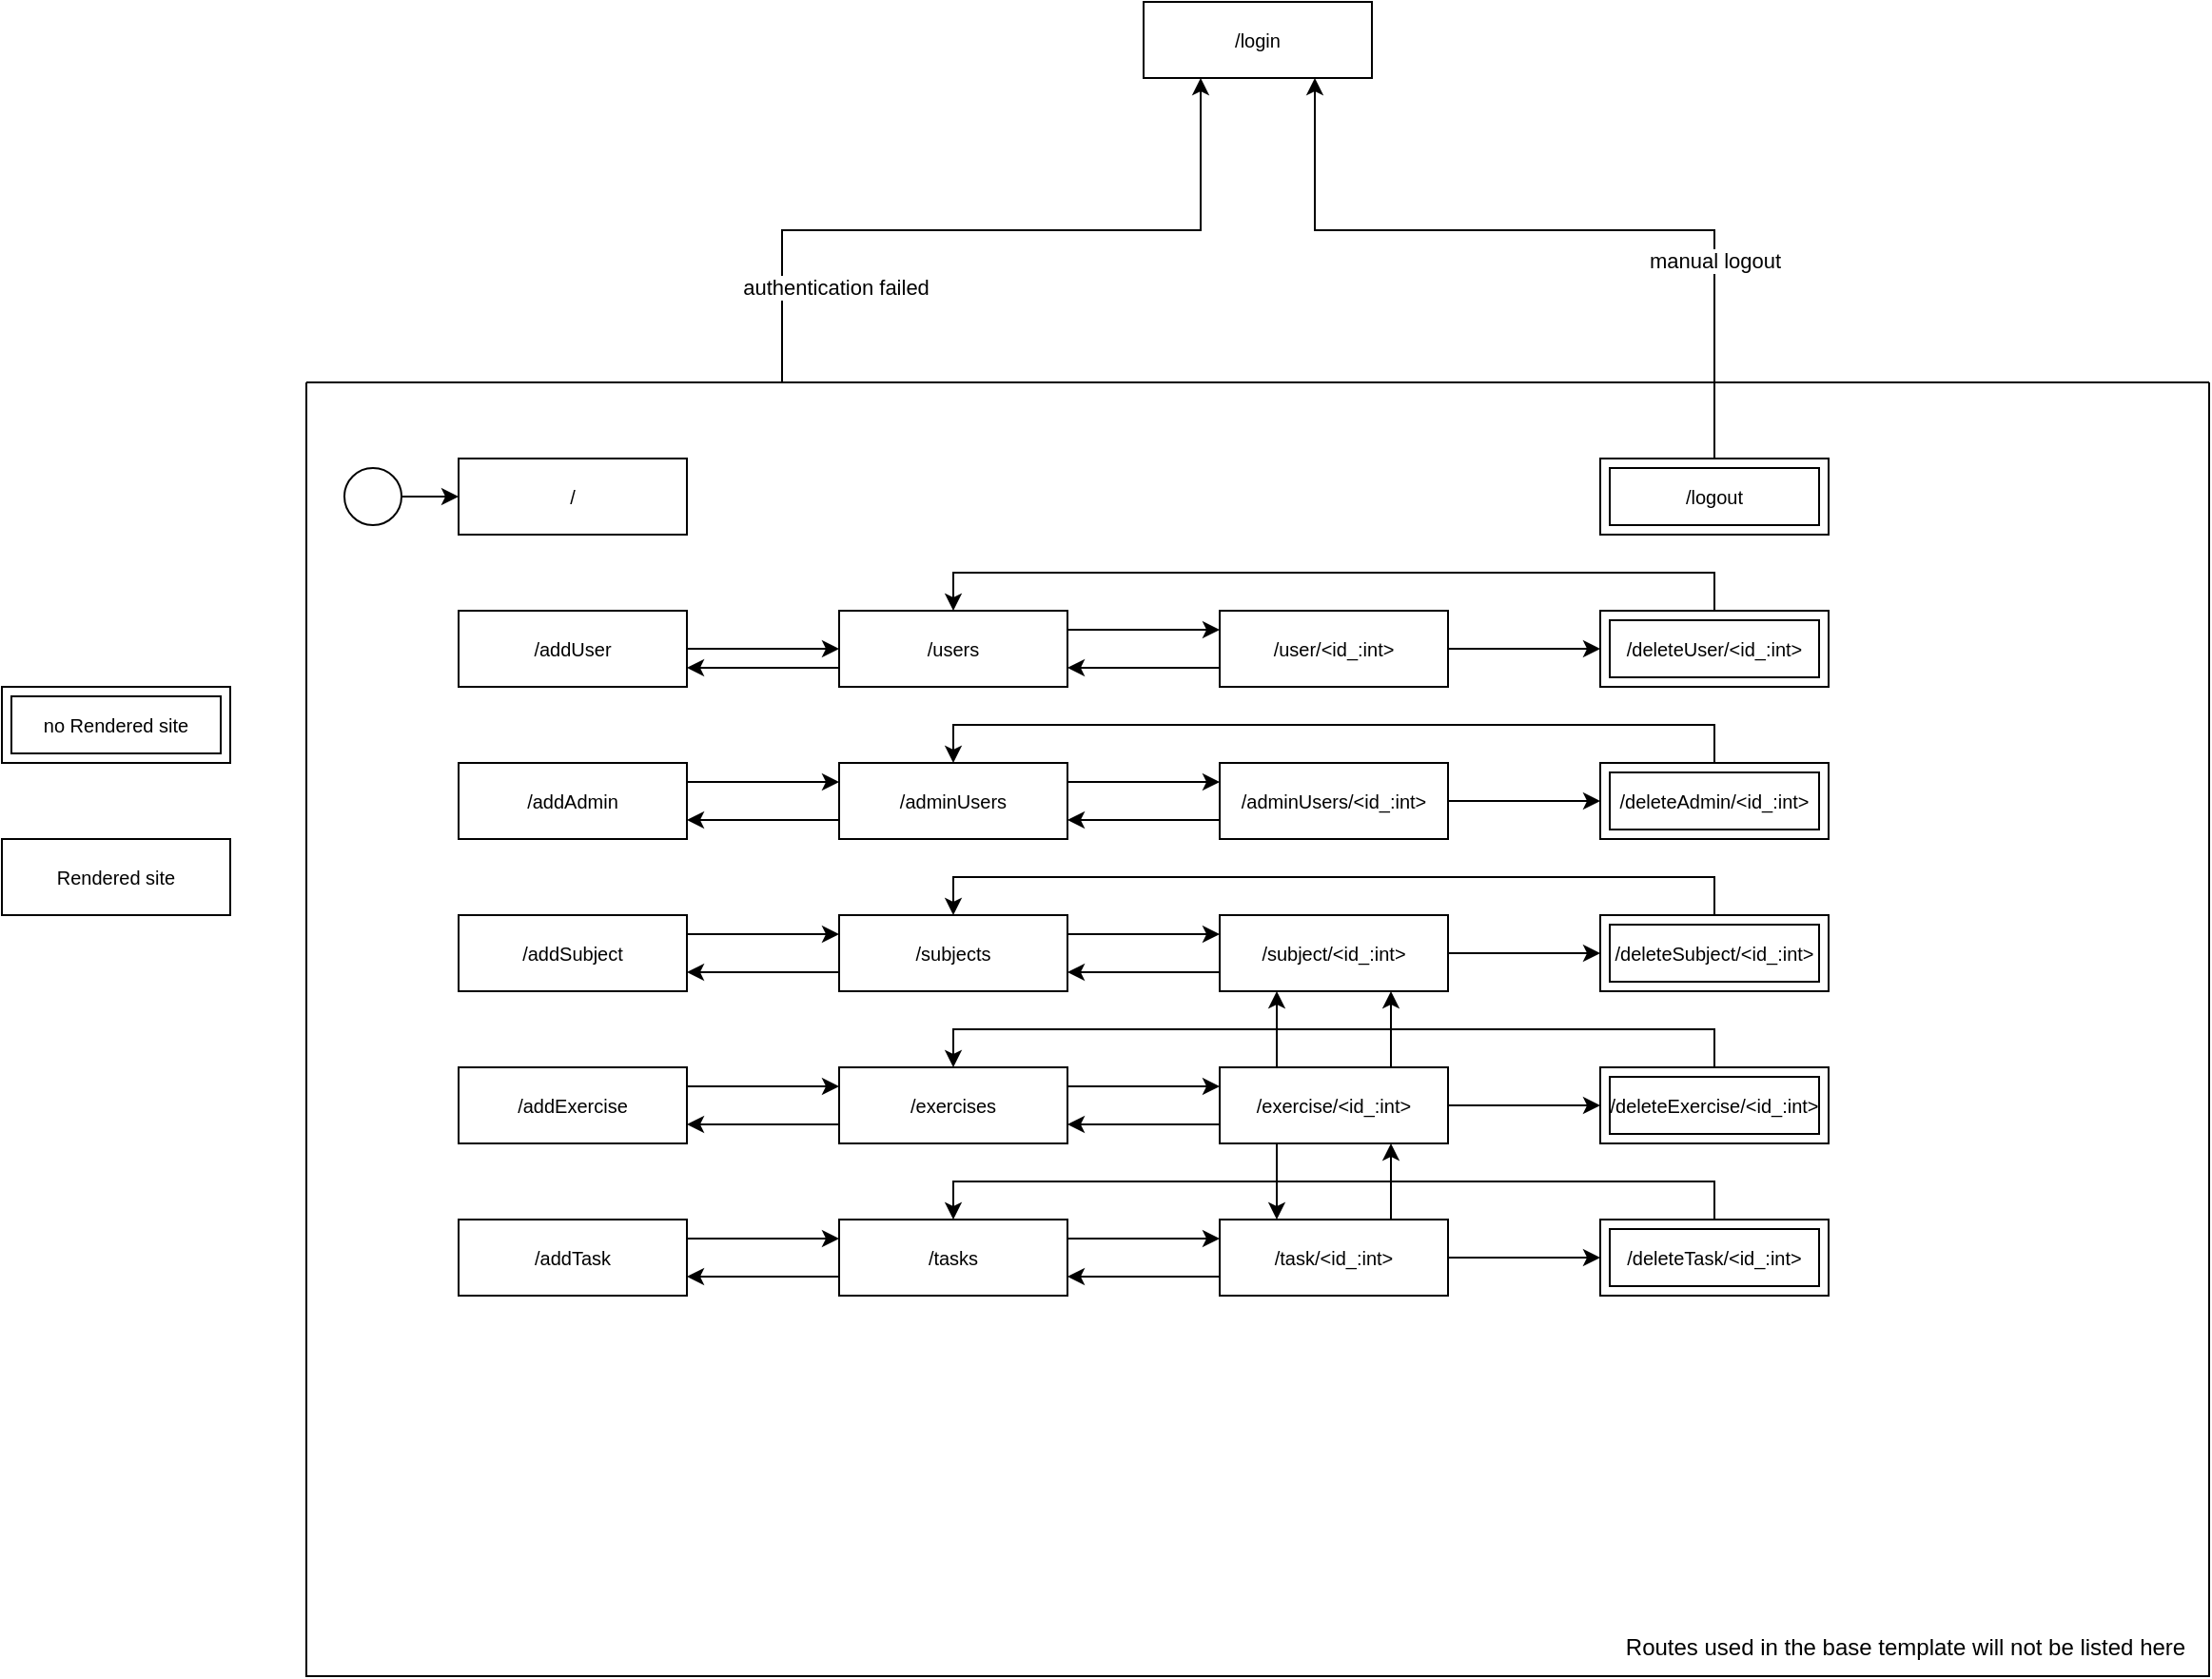 <mxfile version="22.1.2" type="device">
  <diagram name="Seite-1" id="cxQT5OqkQS1NuZ_NjJlK">
    <mxGraphModel dx="1728" dy="915" grid="1" gridSize="10" guides="1" tooltips="1" connect="1" arrows="1" fold="1" page="1" pageScale="1" pageWidth="827" pageHeight="1169" math="0" shadow="0">
      <root>
        <mxCell id="0" />
        <mxCell id="1" parent="0" />
        <mxCell id="LWds2frH-b3ze7NJfMs8-12" style="edgeStyle=orthogonalEdgeStyle;rounded=0;orthogonalLoop=1;jettySize=auto;html=1;entryX=0.25;entryY=1;entryDx=0;entryDy=0;exitX=0.25;exitY=0;exitDx=0;exitDy=0;endSize=6;jumpSize=1;jumpStyle=line;" edge="1" parent="1" source="LWds2frH-b3ze7NJfMs8-3" target="LWds2frH-b3ze7NJfMs8-5">
          <mxGeometry relative="1" as="geometry" />
        </mxCell>
        <mxCell id="LWds2frH-b3ze7NJfMs8-13" value="authentication failed" style="edgeLabel;html=1;align=center;verticalAlign=middle;resizable=0;points=[];" vertex="1" connectable="0" parent="LWds2frH-b3ze7NJfMs8-12">
          <mxGeometry x="0.168" relative="1" as="geometry">
            <mxPoint x="-114" y="30" as="offset" />
          </mxGeometry>
        </mxCell>
        <mxCell id="LWds2frH-b3ze7NJfMs8-3" value="" style="swimlane;startSize=0;" vertex="1" parent="1">
          <mxGeometry x="160" y="280" width="1000" height="680" as="geometry" />
        </mxCell>
        <mxCell id="LWds2frH-b3ze7NJfMs8-4" value="&lt;font style=&quot;font-size: 10px;&quot;&gt;/&lt;/font&gt;" style="rounded=0;whiteSpace=wrap;html=1;" vertex="1" parent="LWds2frH-b3ze7NJfMs8-3">
          <mxGeometry x="80" y="40" width="120" height="40" as="geometry" />
        </mxCell>
        <mxCell id="LWds2frH-b3ze7NJfMs8-14" value="&lt;font style=&quot;font-size: 10px;&quot;&gt;/logout&lt;/font&gt;" style="shape=ext;margin=3;double=1;whiteSpace=wrap;html=1;align=center;" vertex="1" parent="LWds2frH-b3ze7NJfMs8-3">
          <mxGeometry x="680" y="40" width="120" height="40" as="geometry" />
        </mxCell>
        <mxCell id="LWds2frH-b3ze7NJfMs8-18" style="edgeStyle=orthogonalEdgeStyle;rounded=0;orthogonalLoop=1;jettySize=auto;html=1;entryX=0;entryY=0.5;entryDx=0;entryDy=0;" edge="1" parent="LWds2frH-b3ze7NJfMs8-3" source="LWds2frH-b3ze7NJfMs8-17" target="LWds2frH-b3ze7NJfMs8-4">
          <mxGeometry relative="1" as="geometry" />
        </mxCell>
        <mxCell id="LWds2frH-b3ze7NJfMs8-17" value="" style="ellipse;whiteSpace=wrap;html=1;aspect=fixed;" vertex="1" parent="LWds2frH-b3ze7NJfMs8-3">
          <mxGeometry x="20" y="45" width="30" height="30" as="geometry" />
        </mxCell>
        <mxCell id="LWds2frH-b3ze7NJfMs8-21" style="edgeStyle=orthogonalEdgeStyle;rounded=0;orthogonalLoop=1;jettySize=auto;html=1;entryX=0;entryY=0.25;entryDx=0;entryDy=0;exitX=1;exitY=0.25;exitDx=0;exitDy=0;" edge="1" parent="LWds2frH-b3ze7NJfMs8-3" source="LWds2frH-b3ze7NJfMs8-19" target="LWds2frH-b3ze7NJfMs8-20">
          <mxGeometry relative="1" as="geometry" />
        </mxCell>
        <mxCell id="LWds2frH-b3ze7NJfMs8-58" style="edgeStyle=orthogonalEdgeStyle;rounded=0;orthogonalLoop=1;jettySize=auto;html=1;exitX=0;exitY=0.75;exitDx=0;exitDy=0;entryX=1;entryY=0.75;entryDx=0;entryDy=0;" edge="1" parent="LWds2frH-b3ze7NJfMs8-3" source="LWds2frH-b3ze7NJfMs8-19" target="LWds2frH-b3ze7NJfMs8-30">
          <mxGeometry relative="1" as="geometry" />
        </mxCell>
        <mxCell id="LWds2frH-b3ze7NJfMs8-19" value="&lt;font style=&quot;font-size: 10px;&quot;&gt;/users&lt;/font&gt;" style="whiteSpace=wrap;html=1;align=center;" vertex="1" parent="LWds2frH-b3ze7NJfMs8-3">
          <mxGeometry x="280" y="120" width="120" height="40" as="geometry" />
        </mxCell>
        <mxCell id="LWds2frH-b3ze7NJfMs8-22" style="edgeStyle=orthogonalEdgeStyle;rounded=0;orthogonalLoop=1;jettySize=auto;html=1;entryX=1;entryY=0.75;entryDx=0;entryDy=0;exitX=0;exitY=0.75;exitDx=0;exitDy=0;" edge="1" parent="LWds2frH-b3ze7NJfMs8-3" source="LWds2frH-b3ze7NJfMs8-20" target="LWds2frH-b3ze7NJfMs8-19">
          <mxGeometry relative="1" as="geometry" />
        </mxCell>
        <mxCell id="LWds2frH-b3ze7NJfMs8-75" style="edgeStyle=orthogonalEdgeStyle;rounded=0;orthogonalLoop=1;jettySize=auto;html=1;entryX=0;entryY=0.5;entryDx=0;entryDy=0;" edge="1" parent="LWds2frH-b3ze7NJfMs8-3" source="LWds2frH-b3ze7NJfMs8-20" target="LWds2frH-b3ze7NJfMs8-66">
          <mxGeometry relative="1" as="geometry" />
        </mxCell>
        <mxCell id="LWds2frH-b3ze7NJfMs8-20" value="&lt;font style=&quot;font-size: 10px;&quot;&gt;/user/&amp;lt;id_:int&amp;gt;&lt;/font&gt;" style="whiteSpace=wrap;html=1;align=center;" vertex="1" parent="LWds2frH-b3ze7NJfMs8-3">
          <mxGeometry x="480" y="120" width="120" height="40" as="geometry" />
        </mxCell>
        <mxCell id="LWds2frH-b3ze7NJfMs8-27" style="edgeStyle=orthogonalEdgeStyle;rounded=0;orthogonalLoop=1;jettySize=auto;html=1;entryX=0;entryY=0.25;entryDx=0;entryDy=0;exitX=1;exitY=0.25;exitDx=0;exitDy=0;" edge="1" parent="LWds2frH-b3ze7NJfMs8-3" source="LWds2frH-b3ze7NJfMs8-24" target="LWds2frH-b3ze7NJfMs8-25">
          <mxGeometry relative="1" as="geometry" />
        </mxCell>
        <mxCell id="LWds2frH-b3ze7NJfMs8-59" style="edgeStyle=orthogonalEdgeStyle;rounded=0;orthogonalLoop=1;jettySize=auto;html=1;exitX=0;exitY=0.75;exitDx=0;exitDy=0;entryX=1;entryY=0.75;entryDx=0;entryDy=0;" edge="1" parent="LWds2frH-b3ze7NJfMs8-3" source="LWds2frH-b3ze7NJfMs8-24" target="LWds2frH-b3ze7NJfMs8-33">
          <mxGeometry relative="1" as="geometry" />
        </mxCell>
        <mxCell id="LWds2frH-b3ze7NJfMs8-24" value="&lt;font style=&quot;font-size: 10px;&quot;&gt;/adminUsers&lt;/font&gt;" style="whiteSpace=wrap;html=1;align=center;" vertex="1" parent="LWds2frH-b3ze7NJfMs8-3">
          <mxGeometry x="280" y="200" width="120" height="40" as="geometry" />
        </mxCell>
        <mxCell id="LWds2frH-b3ze7NJfMs8-28" style="edgeStyle=orthogonalEdgeStyle;rounded=0;orthogonalLoop=1;jettySize=auto;html=1;entryX=1;entryY=0.75;entryDx=0;entryDy=0;exitX=0;exitY=0.75;exitDx=0;exitDy=0;" edge="1" parent="LWds2frH-b3ze7NJfMs8-3" source="LWds2frH-b3ze7NJfMs8-25" target="LWds2frH-b3ze7NJfMs8-24">
          <mxGeometry relative="1" as="geometry" />
        </mxCell>
        <mxCell id="LWds2frH-b3ze7NJfMs8-74" style="edgeStyle=orthogonalEdgeStyle;rounded=0;orthogonalLoop=1;jettySize=auto;html=1;entryX=0;entryY=0.5;entryDx=0;entryDy=0;" edge="1" parent="LWds2frH-b3ze7NJfMs8-3" source="LWds2frH-b3ze7NJfMs8-25" target="LWds2frH-b3ze7NJfMs8-67">
          <mxGeometry relative="1" as="geometry" />
        </mxCell>
        <mxCell id="LWds2frH-b3ze7NJfMs8-25" value="&lt;font style=&quot;font-size: 10px;&quot;&gt;/adminUsers/&amp;lt;id_:int&amp;gt;&lt;/font&gt;" style="whiteSpace=wrap;html=1;align=center;" vertex="1" parent="LWds2frH-b3ze7NJfMs8-3">
          <mxGeometry x="480" y="200" width="120" height="40" as="geometry" />
        </mxCell>
        <mxCell id="LWds2frH-b3ze7NJfMs8-31" style="edgeStyle=orthogonalEdgeStyle;rounded=0;orthogonalLoop=1;jettySize=auto;html=1;entryX=0;entryY=0.5;entryDx=0;entryDy=0;" edge="1" parent="LWds2frH-b3ze7NJfMs8-3" source="LWds2frH-b3ze7NJfMs8-30" target="LWds2frH-b3ze7NJfMs8-19">
          <mxGeometry relative="1" as="geometry" />
        </mxCell>
        <mxCell id="LWds2frH-b3ze7NJfMs8-30" value="&lt;font style=&quot;font-size: 10px;&quot;&gt;/addUser&lt;/font&gt;" style="whiteSpace=wrap;html=1;align=center;" vertex="1" parent="LWds2frH-b3ze7NJfMs8-3">
          <mxGeometry x="80" y="120" width="120" height="40" as="geometry" />
        </mxCell>
        <mxCell id="LWds2frH-b3ze7NJfMs8-34" style="edgeStyle=orthogonalEdgeStyle;rounded=0;orthogonalLoop=1;jettySize=auto;html=1;entryX=0;entryY=0.25;entryDx=0;entryDy=0;exitX=1;exitY=0.25;exitDx=0;exitDy=0;" edge="1" parent="LWds2frH-b3ze7NJfMs8-3" source="LWds2frH-b3ze7NJfMs8-33" target="LWds2frH-b3ze7NJfMs8-24">
          <mxGeometry relative="1" as="geometry" />
        </mxCell>
        <mxCell id="LWds2frH-b3ze7NJfMs8-33" value="&lt;font style=&quot;font-size: 10px;&quot;&gt;/addAdmin&lt;/font&gt;" style="whiteSpace=wrap;html=1;align=center;" vertex="1" parent="LWds2frH-b3ze7NJfMs8-3">
          <mxGeometry x="80" y="200" width="120" height="40" as="geometry" />
        </mxCell>
        <mxCell id="LWds2frH-b3ze7NJfMs8-60" style="edgeStyle=orthogonalEdgeStyle;rounded=0;orthogonalLoop=1;jettySize=auto;html=1;exitX=0;exitY=0.75;exitDx=0;exitDy=0;entryX=1;entryY=0.75;entryDx=0;entryDy=0;" edge="1" parent="LWds2frH-b3ze7NJfMs8-3" source="LWds2frH-b3ze7NJfMs8-36" target="LWds2frH-b3ze7NJfMs8-40">
          <mxGeometry relative="1" as="geometry" />
        </mxCell>
        <mxCell id="LWds2frH-b3ze7NJfMs8-36" value="&lt;span style=&quot;font-size: 10px;&quot;&gt;/subjects&lt;/span&gt;" style="whiteSpace=wrap;html=1;align=center;" vertex="1" parent="LWds2frH-b3ze7NJfMs8-3">
          <mxGeometry x="280" y="280" width="120" height="40" as="geometry" />
        </mxCell>
        <mxCell id="LWds2frH-b3ze7NJfMs8-37" style="edgeStyle=orthogonalEdgeStyle;rounded=0;orthogonalLoop=1;jettySize=auto;html=1;entryX=1;entryY=0.75;entryDx=0;entryDy=0;exitX=0;exitY=0.75;exitDx=0;exitDy=0;" edge="1" parent="LWds2frH-b3ze7NJfMs8-3" source="LWds2frH-b3ze7NJfMs8-38" target="LWds2frH-b3ze7NJfMs8-36">
          <mxGeometry relative="1" as="geometry" />
        </mxCell>
        <mxCell id="LWds2frH-b3ze7NJfMs8-73" style="edgeStyle=orthogonalEdgeStyle;rounded=0;orthogonalLoop=1;jettySize=auto;html=1;entryX=0;entryY=0.5;entryDx=0;entryDy=0;" edge="1" parent="LWds2frH-b3ze7NJfMs8-3" source="LWds2frH-b3ze7NJfMs8-38" target="LWds2frH-b3ze7NJfMs8-68">
          <mxGeometry relative="1" as="geometry" />
        </mxCell>
        <mxCell id="LWds2frH-b3ze7NJfMs8-38" value="&lt;font style=&quot;font-size: 10px;&quot;&gt;/subject/&amp;lt;id_:int&amp;gt;&lt;/font&gt;" style="whiteSpace=wrap;html=1;align=center;" vertex="1" parent="LWds2frH-b3ze7NJfMs8-3">
          <mxGeometry x="480" y="280" width="120" height="40" as="geometry" />
        </mxCell>
        <mxCell id="LWds2frH-b3ze7NJfMs8-35" style="edgeStyle=orthogonalEdgeStyle;rounded=0;orthogonalLoop=1;jettySize=auto;html=1;entryX=0;entryY=0.25;entryDx=0;entryDy=0;exitX=1;exitY=0.25;exitDx=0;exitDy=0;" edge="1" parent="LWds2frH-b3ze7NJfMs8-3" source="LWds2frH-b3ze7NJfMs8-36" target="LWds2frH-b3ze7NJfMs8-38">
          <mxGeometry relative="1" as="geometry" />
        </mxCell>
        <mxCell id="LWds2frH-b3ze7NJfMs8-39" style="edgeStyle=orthogonalEdgeStyle;rounded=0;orthogonalLoop=1;jettySize=auto;html=1;entryX=0;entryY=0.25;entryDx=0;entryDy=0;exitX=1;exitY=0.25;exitDx=0;exitDy=0;" edge="1" parent="LWds2frH-b3ze7NJfMs8-3" source="LWds2frH-b3ze7NJfMs8-40" target="LWds2frH-b3ze7NJfMs8-36">
          <mxGeometry relative="1" as="geometry" />
        </mxCell>
        <mxCell id="LWds2frH-b3ze7NJfMs8-40" value="&lt;font style=&quot;font-size: 10px;&quot;&gt;/addSubject&lt;/font&gt;" style="whiteSpace=wrap;html=1;align=center;" vertex="1" parent="LWds2frH-b3ze7NJfMs8-3">
          <mxGeometry x="80" y="280" width="120" height="40" as="geometry" />
        </mxCell>
        <mxCell id="LWds2frH-b3ze7NJfMs8-61" style="edgeStyle=orthogonalEdgeStyle;rounded=0;orthogonalLoop=1;jettySize=auto;html=1;exitX=0;exitY=0.75;exitDx=0;exitDy=0;entryX=1;entryY=0.75;entryDx=0;entryDy=0;" edge="1" parent="LWds2frH-b3ze7NJfMs8-3" source="LWds2frH-b3ze7NJfMs8-42" target="LWds2frH-b3ze7NJfMs8-46">
          <mxGeometry relative="1" as="geometry" />
        </mxCell>
        <mxCell id="LWds2frH-b3ze7NJfMs8-42" value="&lt;font style=&quot;font-size: 10px;&quot;&gt;/exercises&lt;/font&gt;" style="whiteSpace=wrap;html=1;align=center;" vertex="1" parent="LWds2frH-b3ze7NJfMs8-3">
          <mxGeometry x="280" y="360" width="120" height="40" as="geometry" />
        </mxCell>
        <mxCell id="LWds2frH-b3ze7NJfMs8-43" style="edgeStyle=orthogonalEdgeStyle;rounded=0;orthogonalLoop=1;jettySize=auto;html=1;entryX=1;entryY=0.75;entryDx=0;entryDy=0;exitX=0;exitY=0.75;exitDx=0;exitDy=0;" edge="1" parent="LWds2frH-b3ze7NJfMs8-3" source="LWds2frH-b3ze7NJfMs8-44" target="LWds2frH-b3ze7NJfMs8-42">
          <mxGeometry relative="1" as="geometry" />
        </mxCell>
        <mxCell id="LWds2frH-b3ze7NJfMs8-72" style="edgeStyle=orthogonalEdgeStyle;rounded=0;orthogonalLoop=1;jettySize=auto;html=1;entryX=0;entryY=0.5;entryDx=0;entryDy=0;" edge="1" parent="LWds2frH-b3ze7NJfMs8-3" source="LWds2frH-b3ze7NJfMs8-44" target="LWds2frH-b3ze7NJfMs8-69">
          <mxGeometry relative="1" as="geometry" />
        </mxCell>
        <mxCell id="LWds2frH-b3ze7NJfMs8-44" value="&lt;font style=&quot;font-size: 10px;&quot;&gt;/exercise/&amp;lt;id_:int&amp;gt;&lt;/font&gt;" style="whiteSpace=wrap;html=1;align=center;" vertex="1" parent="LWds2frH-b3ze7NJfMs8-3">
          <mxGeometry x="480" y="360" width="120" height="40" as="geometry" />
        </mxCell>
        <mxCell id="LWds2frH-b3ze7NJfMs8-41" style="edgeStyle=orthogonalEdgeStyle;rounded=0;orthogonalLoop=1;jettySize=auto;html=1;entryX=0;entryY=0.25;entryDx=0;entryDy=0;exitX=1;exitY=0.25;exitDx=0;exitDy=0;" edge="1" parent="LWds2frH-b3ze7NJfMs8-3" source="LWds2frH-b3ze7NJfMs8-42" target="LWds2frH-b3ze7NJfMs8-44">
          <mxGeometry relative="1" as="geometry" />
        </mxCell>
        <mxCell id="LWds2frH-b3ze7NJfMs8-45" style="edgeStyle=orthogonalEdgeStyle;rounded=0;orthogonalLoop=1;jettySize=auto;html=1;entryX=0;entryY=0.25;entryDx=0;entryDy=0;exitX=1;exitY=0.25;exitDx=0;exitDy=0;" edge="1" parent="LWds2frH-b3ze7NJfMs8-3" source="LWds2frH-b3ze7NJfMs8-46" target="LWds2frH-b3ze7NJfMs8-42">
          <mxGeometry relative="1" as="geometry" />
        </mxCell>
        <mxCell id="LWds2frH-b3ze7NJfMs8-46" value="&lt;font style=&quot;font-size: 10px;&quot;&gt;/addExercise&lt;/font&gt;" style="whiteSpace=wrap;html=1;align=center;" vertex="1" parent="LWds2frH-b3ze7NJfMs8-3">
          <mxGeometry x="80" y="360" width="120" height="40" as="geometry" />
        </mxCell>
        <mxCell id="LWds2frH-b3ze7NJfMs8-62" style="edgeStyle=orthogonalEdgeStyle;rounded=0;orthogonalLoop=1;jettySize=auto;html=1;exitX=0;exitY=0.75;exitDx=0;exitDy=0;entryX=1;entryY=0.75;entryDx=0;entryDy=0;" edge="1" parent="LWds2frH-b3ze7NJfMs8-3" source="LWds2frH-b3ze7NJfMs8-47" target="LWds2frH-b3ze7NJfMs8-52">
          <mxGeometry relative="1" as="geometry" />
        </mxCell>
        <mxCell id="LWds2frH-b3ze7NJfMs8-47" value="&lt;font style=&quot;font-size: 10px;&quot;&gt;/tasks&lt;/font&gt;" style="whiteSpace=wrap;html=1;align=center;" vertex="1" parent="LWds2frH-b3ze7NJfMs8-3">
          <mxGeometry x="280" y="440" width="120" height="40" as="geometry" />
        </mxCell>
        <mxCell id="LWds2frH-b3ze7NJfMs8-48" style="edgeStyle=orthogonalEdgeStyle;rounded=0;orthogonalLoop=1;jettySize=auto;html=1;entryX=1;entryY=0.75;entryDx=0;entryDy=0;exitX=0;exitY=0.75;exitDx=0;exitDy=0;" edge="1" parent="LWds2frH-b3ze7NJfMs8-3" source="LWds2frH-b3ze7NJfMs8-49" target="LWds2frH-b3ze7NJfMs8-47">
          <mxGeometry relative="1" as="geometry" />
        </mxCell>
        <mxCell id="LWds2frH-b3ze7NJfMs8-53" style="edgeStyle=orthogonalEdgeStyle;rounded=0;orthogonalLoop=1;jettySize=auto;html=1;entryX=0.75;entryY=1;entryDx=0;entryDy=0;exitX=0.75;exitY=0;exitDx=0;exitDy=0;" edge="1" parent="LWds2frH-b3ze7NJfMs8-3" source="LWds2frH-b3ze7NJfMs8-49" target="LWds2frH-b3ze7NJfMs8-44">
          <mxGeometry relative="1" as="geometry" />
        </mxCell>
        <mxCell id="LWds2frH-b3ze7NJfMs8-71" style="edgeStyle=orthogonalEdgeStyle;rounded=0;orthogonalLoop=1;jettySize=auto;html=1;entryX=0;entryY=0.5;entryDx=0;entryDy=0;" edge="1" parent="LWds2frH-b3ze7NJfMs8-3" source="LWds2frH-b3ze7NJfMs8-49" target="LWds2frH-b3ze7NJfMs8-70">
          <mxGeometry relative="1" as="geometry" />
        </mxCell>
        <mxCell id="LWds2frH-b3ze7NJfMs8-49" value="&lt;font style=&quot;font-size: 10px;&quot;&gt;/task/&amp;lt;id_:int&amp;gt;&lt;/font&gt;" style="whiteSpace=wrap;html=1;align=center;" vertex="1" parent="LWds2frH-b3ze7NJfMs8-3">
          <mxGeometry x="480" y="440" width="120" height="40" as="geometry" />
        </mxCell>
        <mxCell id="LWds2frH-b3ze7NJfMs8-50" style="edgeStyle=orthogonalEdgeStyle;rounded=0;orthogonalLoop=1;jettySize=auto;html=1;entryX=0;entryY=0.25;entryDx=0;entryDy=0;exitX=1;exitY=0.25;exitDx=0;exitDy=0;" edge="1" parent="LWds2frH-b3ze7NJfMs8-3" source="LWds2frH-b3ze7NJfMs8-47" target="LWds2frH-b3ze7NJfMs8-49">
          <mxGeometry relative="1" as="geometry" />
        </mxCell>
        <mxCell id="LWds2frH-b3ze7NJfMs8-51" style="edgeStyle=orthogonalEdgeStyle;rounded=0;orthogonalLoop=1;jettySize=auto;html=1;entryX=0;entryY=0.25;entryDx=0;entryDy=0;exitX=1;exitY=0.25;exitDx=0;exitDy=0;" edge="1" parent="LWds2frH-b3ze7NJfMs8-3" source="LWds2frH-b3ze7NJfMs8-52" target="LWds2frH-b3ze7NJfMs8-47">
          <mxGeometry relative="1" as="geometry" />
        </mxCell>
        <mxCell id="LWds2frH-b3ze7NJfMs8-52" value="&lt;font style=&quot;font-size: 10px;&quot;&gt;/addTask&lt;/font&gt;" style="whiteSpace=wrap;html=1;align=center;" vertex="1" parent="LWds2frH-b3ze7NJfMs8-3">
          <mxGeometry x="80" y="440" width="120" height="40" as="geometry" />
        </mxCell>
        <mxCell id="LWds2frH-b3ze7NJfMs8-54" style="edgeStyle=orthogonalEdgeStyle;rounded=0;orthogonalLoop=1;jettySize=auto;html=1;entryX=0.25;entryY=0;entryDx=0;entryDy=0;exitX=0.25;exitY=1;exitDx=0;exitDy=0;" edge="1" parent="LWds2frH-b3ze7NJfMs8-3" source="LWds2frH-b3ze7NJfMs8-44" target="LWds2frH-b3ze7NJfMs8-49">
          <mxGeometry relative="1" as="geometry" />
        </mxCell>
        <mxCell id="LWds2frH-b3ze7NJfMs8-55" style="edgeStyle=orthogonalEdgeStyle;rounded=0;orthogonalLoop=1;jettySize=auto;html=1;entryX=0.75;entryY=1;entryDx=0;entryDy=0;exitX=0.75;exitY=0;exitDx=0;exitDy=0;" edge="1" parent="LWds2frH-b3ze7NJfMs8-3" source="LWds2frH-b3ze7NJfMs8-44" target="LWds2frH-b3ze7NJfMs8-38">
          <mxGeometry relative="1" as="geometry">
            <mxPoint x="580" y="450" as="sourcePoint" />
            <mxPoint x="580" y="410" as="targetPoint" />
          </mxGeometry>
        </mxCell>
        <mxCell id="LWds2frH-b3ze7NJfMs8-57" style="edgeStyle=orthogonalEdgeStyle;rounded=0;orthogonalLoop=1;jettySize=auto;html=1;entryX=0.25;entryY=1;entryDx=0;entryDy=0;exitX=0.25;exitY=0;exitDx=0;exitDy=0;" edge="1" parent="LWds2frH-b3ze7NJfMs8-3" source="LWds2frH-b3ze7NJfMs8-44" target="LWds2frH-b3ze7NJfMs8-38">
          <mxGeometry relative="1" as="geometry">
            <mxPoint x="520" y="410" as="sourcePoint" />
            <mxPoint x="520" y="450" as="targetPoint" />
            <Array as="points" />
          </mxGeometry>
        </mxCell>
        <mxCell id="LWds2frH-b3ze7NJfMs8-63" value="Routes used in the base template will not be listed here" style="text;html=1;align=center;verticalAlign=middle;resizable=0;points=[];autosize=1;strokeColor=none;fillColor=none;" vertex="1" parent="LWds2frH-b3ze7NJfMs8-3">
          <mxGeometry x="680" y="650" width="320" height="30" as="geometry" />
        </mxCell>
        <mxCell id="LWds2frH-b3ze7NJfMs8-76" style="edgeStyle=orthogonalEdgeStyle;rounded=0;orthogonalLoop=1;jettySize=auto;html=1;entryX=0.5;entryY=0;entryDx=0;entryDy=0;exitX=0.5;exitY=0;exitDx=0;exitDy=0;" edge="1" parent="LWds2frH-b3ze7NJfMs8-3" source="LWds2frH-b3ze7NJfMs8-66" target="LWds2frH-b3ze7NJfMs8-19">
          <mxGeometry relative="1" as="geometry" />
        </mxCell>
        <mxCell id="LWds2frH-b3ze7NJfMs8-66" value="&lt;font style=&quot;font-size: 10px;&quot;&gt;/deleteUser/&amp;lt;id_:int&amp;gt;&lt;/font&gt;" style="shape=ext;margin=3;double=1;whiteSpace=wrap;html=1;align=center;" vertex="1" parent="LWds2frH-b3ze7NJfMs8-3">
          <mxGeometry x="680" y="120" width="120" height="40" as="geometry" />
        </mxCell>
        <mxCell id="LWds2frH-b3ze7NJfMs8-77" style="edgeStyle=orthogonalEdgeStyle;rounded=0;orthogonalLoop=1;jettySize=auto;html=1;entryX=0.5;entryY=0;entryDx=0;entryDy=0;exitX=0.5;exitY=0;exitDx=0;exitDy=0;" edge="1" parent="LWds2frH-b3ze7NJfMs8-3" source="LWds2frH-b3ze7NJfMs8-67" target="LWds2frH-b3ze7NJfMs8-24">
          <mxGeometry relative="1" as="geometry" />
        </mxCell>
        <mxCell id="LWds2frH-b3ze7NJfMs8-67" value="&lt;font style=&quot;font-size: 10px;&quot;&gt;/deleteAdmin/&amp;lt;id_:int&amp;gt;&lt;/font&gt;" style="shape=ext;margin=3;double=1;whiteSpace=wrap;html=1;align=center;" vertex="1" parent="LWds2frH-b3ze7NJfMs8-3">
          <mxGeometry x="680" y="200" width="120" height="40" as="geometry" />
        </mxCell>
        <mxCell id="LWds2frH-b3ze7NJfMs8-78" style="edgeStyle=orthogonalEdgeStyle;rounded=0;orthogonalLoop=1;jettySize=auto;html=1;entryX=0.5;entryY=0;entryDx=0;entryDy=0;exitX=0.5;exitY=0;exitDx=0;exitDy=0;" edge="1" parent="LWds2frH-b3ze7NJfMs8-3" source="LWds2frH-b3ze7NJfMs8-68" target="LWds2frH-b3ze7NJfMs8-36">
          <mxGeometry relative="1" as="geometry" />
        </mxCell>
        <mxCell id="LWds2frH-b3ze7NJfMs8-68" value="&lt;font style=&quot;font-size: 10px;&quot;&gt;/deleteSubject/&amp;lt;id_:int&amp;gt;&lt;/font&gt;" style="shape=ext;margin=3;double=1;whiteSpace=wrap;html=1;align=center;" vertex="1" parent="LWds2frH-b3ze7NJfMs8-3">
          <mxGeometry x="680" y="280" width="120" height="40" as="geometry" />
        </mxCell>
        <mxCell id="LWds2frH-b3ze7NJfMs8-79" style="edgeStyle=orthogonalEdgeStyle;rounded=0;orthogonalLoop=1;jettySize=auto;html=1;entryX=0.5;entryY=0;entryDx=0;entryDy=0;exitX=0.5;exitY=0;exitDx=0;exitDy=0;" edge="1" parent="LWds2frH-b3ze7NJfMs8-3" source="LWds2frH-b3ze7NJfMs8-69" target="LWds2frH-b3ze7NJfMs8-42">
          <mxGeometry relative="1" as="geometry" />
        </mxCell>
        <mxCell id="LWds2frH-b3ze7NJfMs8-69" value="&lt;font style=&quot;font-size: 10px;&quot;&gt;/deleteExercise/&amp;lt;id_:int&amp;gt;&lt;/font&gt;" style="shape=ext;margin=3;double=1;whiteSpace=wrap;html=1;align=center;" vertex="1" parent="LWds2frH-b3ze7NJfMs8-3">
          <mxGeometry x="680" y="360" width="120" height="40" as="geometry" />
        </mxCell>
        <mxCell id="LWds2frH-b3ze7NJfMs8-80" style="edgeStyle=orthogonalEdgeStyle;rounded=0;orthogonalLoop=1;jettySize=auto;html=1;entryX=0.5;entryY=0;entryDx=0;entryDy=0;exitX=0.5;exitY=0;exitDx=0;exitDy=0;" edge="1" parent="LWds2frH-b3ze7NJfMs8-3" source="LWds2frH-b3ze7NJfMs8-70" target="LWds2frH-b3ze7NJfMs8-47">
          <mxGeometry relative="1" as="geometry" />
        </mxCell>
        <mxCell id="LWds2frH-b3ze7NJfMs8-70" value="&lt;font style=&quot;font-size: 10px;&quot;&gt;/deleteTask/&amp;lt;id_:int&amp;gt;&lt;/font&gt;" style="shape=ext;margin=3;double=1;whiteSpace=wrap;html=1;align=center;" vertex="1" parent="LWds2frH-b3ze7NJfMs8-3">
          <mxGeometry x="680" y="440" width="120" height="40" as="geometry" />
        </mxCell>
        <mxCell id="LWds2frH-b3ze7NJfMs8-5" value="&lt;font style=&quot;font-size: 10px;&quot;&gt;/login&lt;/font&gt;" style="rounded=0;whiteSpace=wrap;html=1;" vertex="1" parent="1">
          <mxGeometry x="600" y="80" width="120" height="40" as="geometry" />
        </mxCell>
        <mxCell id="LWds2frH-b3ze7NJfMs8-10" value="&lt;font style=&quot;font-size: 10px;&quot;&gt;no Rendered site&lt;/font&gt;" style="shape=ext;margin=3;double=1;whiteSpace=wrap;html=1;align=center;" vertex="1" parent="1">
          <mxGeometry y="440" width="120" height="40" as="geometry" />
        </mxCell>
        <mxCell id="LWds2frH-b3ze7NJfMs8-11" value="&lt;font style=&quot;font-size: 10px;&quot;&gt;Rendered site&lt;/font&gt;" style="whiteSpace=wrap;html=1;align=center;" vertex="1" parent="1">
          <mxGeometry y="520" width="120" height="40" as="geometry" />
        </mxCell>
        <mxCell id="LWds2frH-b3ze7NJfMs8-15" style="edgeStyle=orthogonalEdgeStyle;rounded=0;orthogonalLoop=1;jettySize=auto;html=1;entryX=0.75;entryY=1;entryDx=0;entryDy=0;exitX=0.5;exitY=0;exitDx=0;exitDy=0;" edge="1" parent="1" source="LWds2frH-b3ze7NJfMs8-14" target="LWds2frH-b3ze7NJfMs8-5">
          <mxGeometry relative="1" as="geometry">
            <Array as="points">
              <mxPoint x="860" y="200" />
              <mxPoint x="588" y="200" />
            </Array>
          </mxGeometry>
        </mxCell>
        <mxCell id="LWds2frH-b3ze7NJfMs8-16" value="manual logout" style="edgeLabel;html=1;align=center;verticalAlign=middle;resizable=0;points=[];" vertex="1" connectable="0" parent="LWds2frH-b3ze7NJfMs8-15">
          <mxGeometry x="-0.692" relative="1" as="geometry">
            <mxPoint y="-41" as="offset" />
          </mxGeometry>
        </mxCell>
      </root>
    </mxGraphModel>
  </diagram>
</mxfile>
